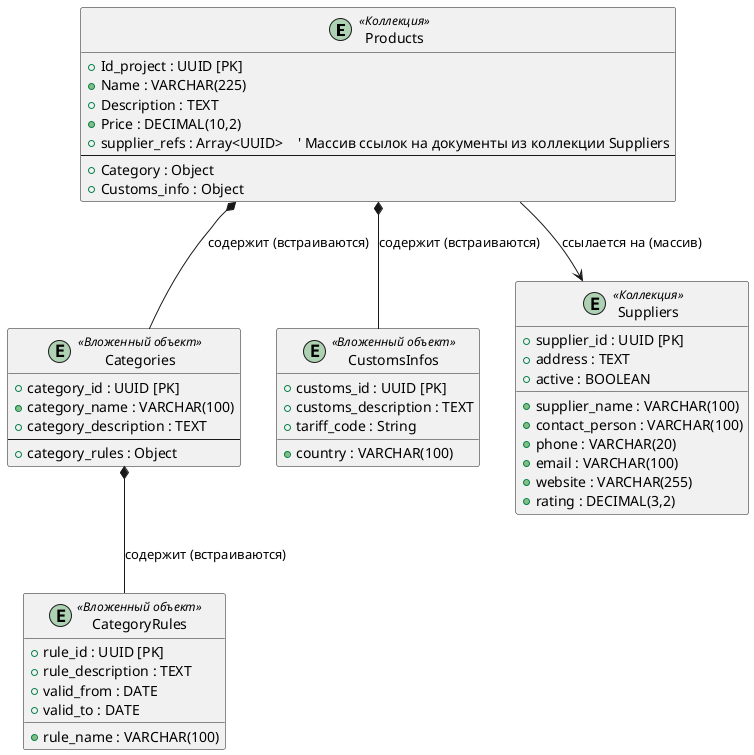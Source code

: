 @startuml
entity "Products" as Products <<Коллекция>> {
    + Id_project : UUID [PK]
    + Name : VARCHAR(225)
    + Description : TEXT
    + Price : DECIMAL(10,2)
    + supplier_refs : Array<UUID>    ' Массив ссылок на документы из коллекции Suppliers
    --
    + Category : Object
    + Customs_info : Object
}

entity "Categories" as Categories <<Вложенный объект>> {
    + category_id : UUID [PK]
    + category_name : VARCHAR(100)
    + category_description : TEXT
    --
    + category_rules : Object
}

entity "CustomsInfos" as CustomsInfo <<Вложенный объект>> {
    + customs_id : UUID [PK]
    + country : VARCHAR(100)
    + customs_description : TEXT
    + tariff_code : String
}

entity "CategoryRules" as CategoryRules <<Вложенный объект>> {
    + rule_id : UUID [PK]
    + rule_name : VARCHAR(100)
    + rule_description : TEXT
    + valid_from : DATE
    + valid_to : DATE
}

entity "Suppliers" as Suppliers <<Коллекция>> {
    + supplier_id : UUID [PK]
    + supplier_name : VARCHAR(100)
    + contact_person : VARCHAR(100)
    + phone : VARCHAR(20)
    + email : VARCHAR(100)
    + address : TEXT
    + website : VARCHAR(255)
    + rating : DECIMAL(3,2)
    + active : BOOLEAN
}

Products *-- Categories : содержит (встраиваются)
Products *-- CustomsInfo : содержит (встраиваются)
Categories *-- CategoryRules : содержит (встраиваются)
Products --> Suppliers : ссылается на (массив)

@enduml